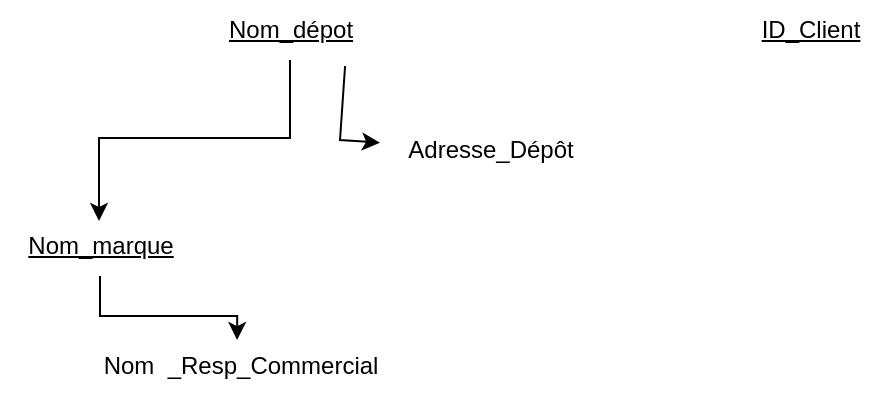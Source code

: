 <mxfile version="22.0.8" type="github">
  <diagram name="Page-1" id="77Dk8m20vRO0ozqzL1HK">
    <mxGraphModel dx="882" dy="604" grid="1" gridSize="10" guides="1" tooltips="1" connect="1" arrows="1" fold="1" page="1" pageScale="1" pageWidth="827" pageHeight="1169" math="0" shadow="0">
      <root>
        <mxCell id="0" />
        <mxCell id="1" parent="0" />
        <mxCell id="9YUBmkY8FJPBENhGCjLY-8" style="edgeStyle=orthogonalEdgeStyle;rounded=0;orthogonalLoop=1;jettySize=auto;html=1;entryX=0.495;entryY=0.083;entryDx=0;entryDy=0;entryPerimeter=0;" edge="1" parent="1" source="9YUBmkY8FJPBENhGCjLY-2" target="9YUBmkY8FJPBENhGCjLY-9">
          <mxGeometry relative="1" as="geometry">
            <mxPoint x="50" y="140" as="targetPoint" />
          </mxGeometry>
        </mxCell>
        <mxCell id="9YUBmkY8FJPBENhGCjLY-2" value="&lt;font style=&quot;vertical-align: inherit;&quot;&gt;&lt;font style=&quot;vertical-align: inherit;&quot;&gt;&lt;u&gt;Nom_dépot&lt;/u&gt;&lt;/font&gt;&lt;/font&gt;" style="text;html=1;align=center;verticalAlign=middle;resizable=0;points=[];autosize=1;strokeColor=none;fillColor=none;" vertex="1" parent="1">
          <mxGeometry x="100" y="20" width="90" height="30" as="geometry" />
        </mxCell>
        <mxCell id="9YUBmkY8FJPBENhGCjLY-3" value="" style="endArrow=classic;html=1;rounded=0;exitX=0.806;exitY=1.1;exitDx=0;exitDy=0;exitPerimeter=0;" edge="1" parent="1" source="9YUBmkY8FJPBENhGCjLY-2" target="9YUBmkY8FJPBENhGCjLY-7">
          <mxGeometry width="50" height="50" relative="1" as="geometry">
            <mxPoint x="130" y="60" as="sourcePoint" />
            <mxPoint x="196.1" y="101" as="targetPoint" />
            <Array as="points">
              <mxPoint x="170" y="90" />
            </Array>
          </mxGeometry>
        </mxCell>
        <mxCell id="9YUBmkY8FJPBENhGCjLY-7" value="&lt;font style=&quot;vertical-align: inherit;&quot;&gt;&lt;font style=&quot;vertical-align: inherit;&quot;&gt;Adresse_Dépôt&lt;/font&gt;&lt;/font&gt;" style="text;html=1;align=center;verticalAlign=middle;resizable=0;points=[];autosize=1;strokeColor=none;fillColor=none;" vertex="1" parent="1">
          <mxGeometry x="190" y="80" width="110" height="30" as="geometry" />
        </mxCell>
        <mxCell id="9YUBmkY8FJPBENhGCjLY-10" style="edgeStyle=orthogonalEdgeStyle;rounded=0;orthogonalLoop=1;jettySize=auto;html=1;entryX=0.491;entryY=0.067;entryDx=0;entryDy=0;entryPerimeter=0;" edge="1" parent="1" source="9YUBmkY8FJPBENhGCjLY-9" target="9YUBmkY8FJPBENhGCjLY-11">
          <mxGeometry relative="1" as="geometry">
            <mxPoint x="120" y="200" as="targetPoint" />
          </mxGeometry>
        </mxCell>
        <mxCell id="9YUBmkY8FJPBENhGCjLY-9" value="&lt;div style=&quot;text-align: left;&quot;&gt;&lt;span style=&quot;background-color: initial;&quot;&gt;&lt;font style=&quot;vertical-align: inherit;&quot;&gt;&lt;font style=&quot;vertical-align: inherit;&quot;&gt;&lt;u&gt;&lt;font style=&quot;vertical-align: inherit;&quot;&gt;&lt;font style=&quot;vertical-align: inherit;&quot;&gt;Nom_marque&lt;/font&gt;&lt;/font&gt;&lt;/u&gt;&lt;/font&gt;&lt;/font&gt;&lt;/span&gt;&lt;/div&gt;" style="text;html=1;align=center;verticalAlign=middle;resizable=0;points=[];autosize=1;strokeColor=none;fillColor=none;" vertex="1" parent="1">
          <mxGeometry y="128" width="100" height="30" as="geometry" />
        </mxCell>
        <mxCell id="9YUBmkY8FJPBENhGCjLY-11" value="&lt;font style=&quot;vertical-align: inherit;&quot;&gt;&lt;font style=&quot;vertical-align: inherit;&quot;&gt;&lt;font style=&quot;vertical-align: inherit;&quot;&gt;&lt;font style=&quot;vertical-align: inherit;&quot;&gt;&lt;font style=&quot;vertical-align: inherit;&quot;&gt;&lt;font style=&quot;vertical-align: inherit;&quot;&gt;Nom&amp;nbsp;  &lt;/font&gt;&lt;/font&gt;&lt;/font&gt;&lt;/font&gt;&lt;/font&gt;&lt;/font&gt;&lt;font style=&quot;vertical-align: inherit;&quot;&gt;&lt;font style=&quot;vertical-align: inherit;&quot;&gt;&lt;font style=&quot;vertical-align: inherit;&quot;&gt;&lt;font style=&quot;vertical-align: inherit;&quot;&gt;&lt;font style=&quot;vertical-align: inherit;&quot;&gt;&lt;font style=&quot;vertical-align: inherit;&quot;&gt;_Resp_Commercial&lt;/font&gt;&lt;/font&gt;&lt;/font&gt;&lt;/font&gt;&lt;/font&gt;&lt;/font&gt;" style="text;html=1;align=center;verticalAlign=middle;resizable=0;points=[];autosize=1;strokeColor=none;fillColor=none;" vertex="1" parent="1">
          <mxGeometry x="40" y="188" width="160" height="30" as="geometry" />
        </mxCell>
        <mxCell id="9YUBmkY8FJPBENhGCjLY-16" value="&lt;font style=&quot;vertical-align: inherit;&quot;&gt;&lt;font style=&quot;vertical-align: inherit;&quot;&gt;&lt;u&gt;ID_Client&lt;/u&gt;&lt;/font&gt;&lt;/font&gt;" style="text;html=1;align=center;verticalAlign=middle;resizable=0;points=[];autosize=1;strokeColor=none;fillColor=none;" vertex="1" parent="1">
          <mxGeometry x="370" y="20" width="70" height="30" as="geometry" />
        </mxCell>
      </root>
    </mxGraphModel>
  </diagram>
</mxfile>
